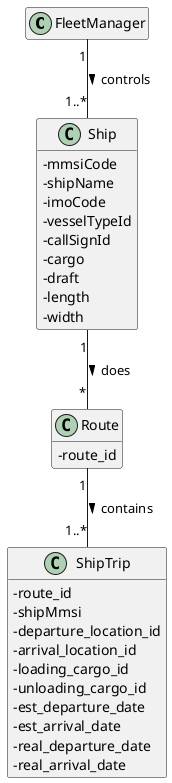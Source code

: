 @startuml

skinparam classAttributeIconSize 0
hide empty methods
hide empty attributes

class FleetManager{}

class Ship {
    -mmsiCode
    -shipName
    -imoCode
    -vesselTypeId
    -callSignId
    -cargo
    -draft
    -length
    -width
}

class ShipTrip{
    -route_id
    -shipMmsi
    /'has attribute phase?'/
    -departure_location_id
    -arrival_location_id
    -loading_cargo_id
    -unloading_cargo_id
    -est_departure_date
    -est_arrival_date
    -real_departure_date
    -real_arrival_date
}

class Route {
    -route_id
}

FleetManager "1" -- "1..*" Ship : controls >
Ship "1" -- "*" Route : does >
Route "1" -- "1..*" ShipTrip : contains >

@enduml